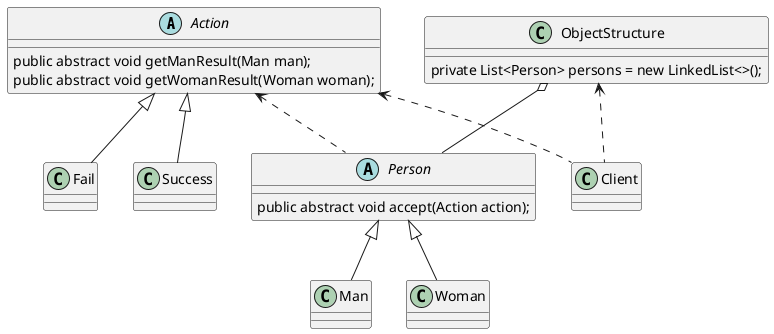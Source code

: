 @startuml
'https://plantuml.com/class-diagram

abstract class Action {

    '得到男性 的测评
    public abstract void getManResult(Man man);
    '得到女的测评
    public abstract void getWomanResult(Woman woman);
}

class Fail extends Action
class Success extends Action

abstract class Person {
    '提供一个方法，让访问者可以访问
    public abstract void accept(Action action);
}

class Man extends Person
class Woman extends Person

class ObjectStructure {
    '维护了一个集合
     private List<Person> persons = new LinkedList<>();
}

class Client

ObjectStructure o-- Person
Action <.. Person
Action <.. Client
ObjectStructure <.. Client

@enduml